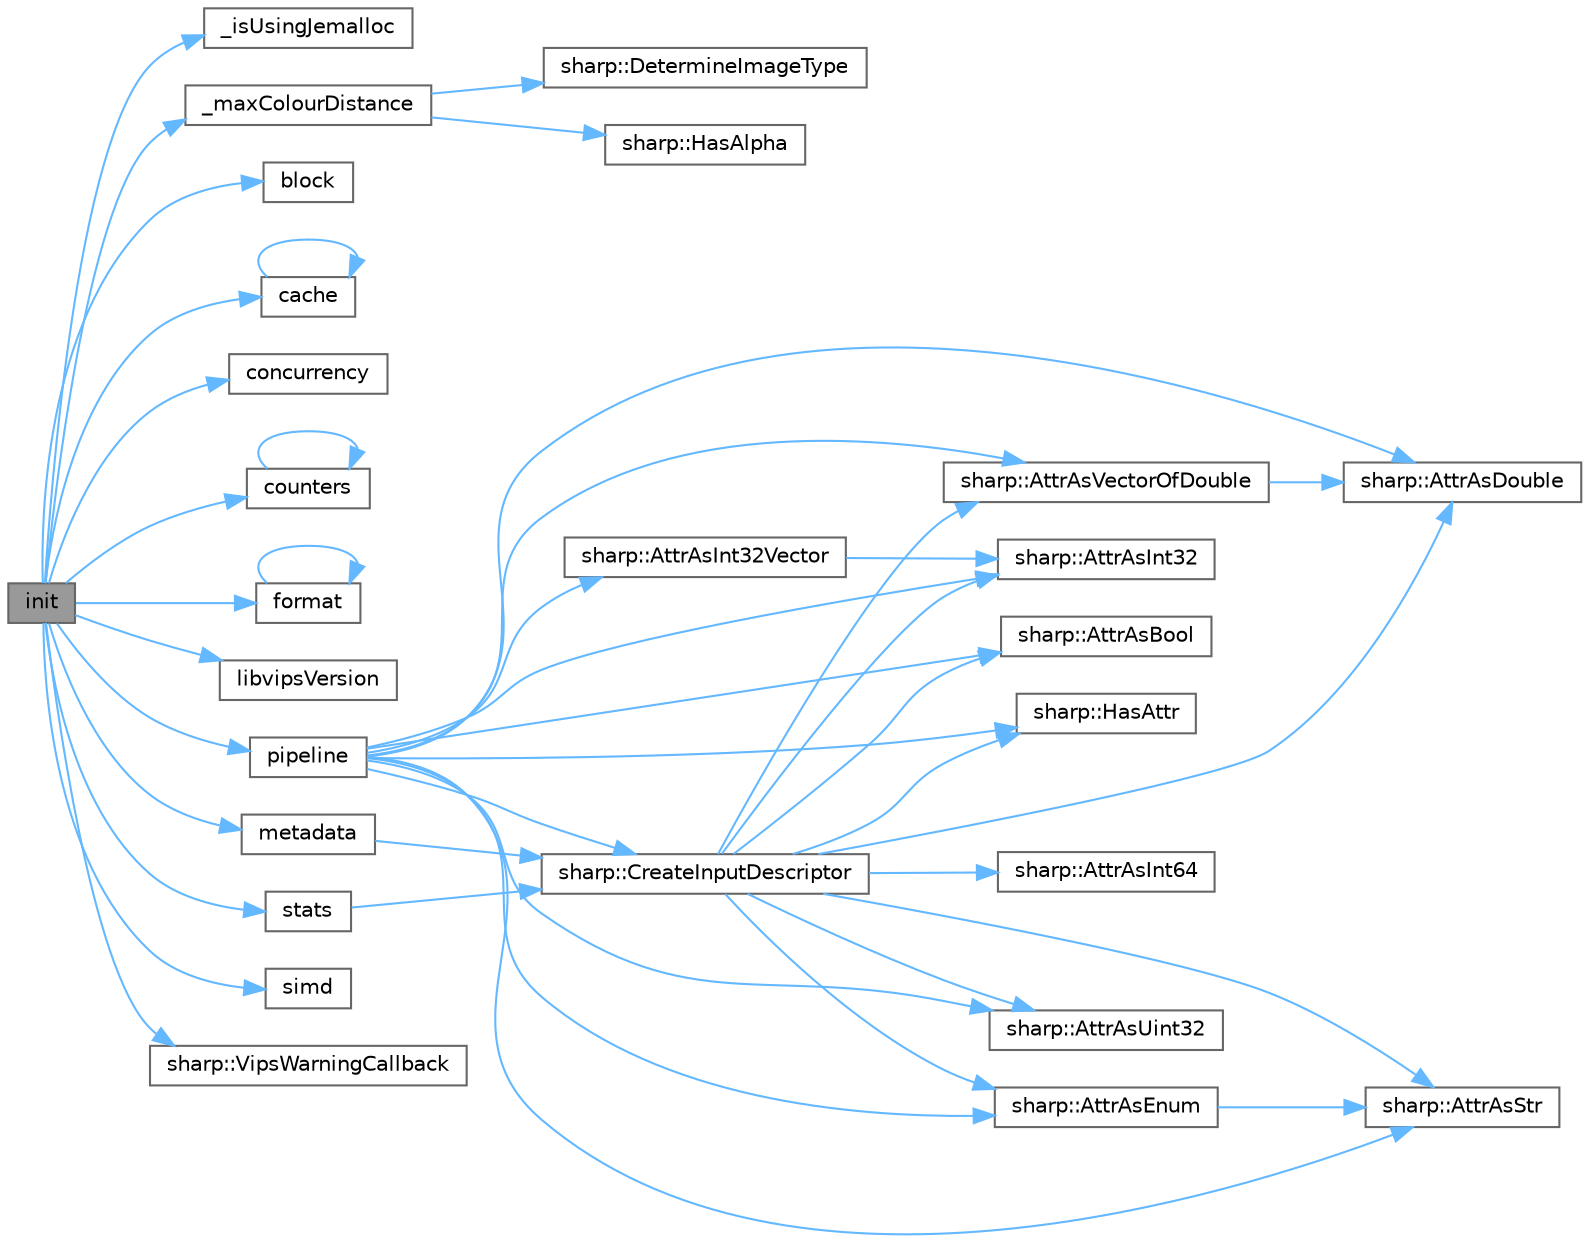digraph "init"
{
 // LATEX_PDF_SIZE
  bgcolor="transparent";
  edge [fontname=Helvetica,fontsize=10,labelfontname=Helvetica,labelfontsize=10];
  node [fontname=Helvetica,fontsize=10,shape=box,height=0.2,width=0.4];
  rankdir="LR";
  Node1 [id="Node000001",label="init",height=0.2,width=0.4,color="gray40", fillcolor="grey60", style="filled", fontcolor="black",tooltip=" "];
  Node1 -> Node2 [id="edge1_Node000001_Node000002",color="steelblue1",style="solid",tooltip=" "];
  Node2 [id="Node000002",label="_isUsingJemalloc",height=0.2,width=0.4,color="grey40", fillcolor="white", style="filled",URL="$utilities_8cc.html#a1eff20127b1b1b6c0800bde8b2a6b84c",tooltip=" "];
  Node1 -> Node3 [id="edge2_Node000001_Node000003",color="steelblue1",style="solid",tooltip=" "];
  Node3 [id="Node000003",label="_maxColourDistance",height=0.2,width=0.4,color="grey40", fillcolor="white", style="filled",URL="$utilities_8cc.html#a9ddfd16e82b4c1dc3e4ade02ac55aa6d",tooltip=" "];
  Node3 -> Node4 [id="edge3_Node000003_Node000004",color="steelblue1",style="solid",tooltip=" "];
  Node4 [id="Node000004",label="sharp::DetermineImageType",height=0.2,width=0.4,color="grey40", fillcolor="white", style="filled",URL="$namespacesharp.html#a0eb20fe29ada937e987b100c9ac9ebb5",tooltip=" "];
  Node3 -> Node5 [id="edge4_Node000003_Node000005",color="steelblue1",style="solid",tooltip=" "];
  Node5 [id="Node000005",label="sharp::HasAlpha",height=0.2,width=0.4,color="grey40", fillcolor="white", style="filled",URL="$namespacesharp.html#ae7eb446a5907852c8888411a1d4d1c93",tooltip=" "];
  Node1 -> Node6 [id="edge5_Node000001_Node000006",color="steelblue1",style="solid",tooltip=" "];
  Node6 [id="Node000006",label="block",height=0.2,width=0.4,color="grey40", fillcolor="white", style="filled",URL="$utilities_8cc.html#a1a6b2a83080c2b53f0975328e183a609",tooltip=" "];
  Node1 -> Node7 [id="edge6_Node000001_Node000007",color="steelblue1",style="solid",tooltip=" "];
  Node7 [id="Node000007",label="cache",height=0.2,width=0.4,color="grey40", fillcolor="white", style="filled",URL="$utilities_8cc.html#a262363a4cff02c38628c21a40e27a999",tooltip=" "];
  Node7 -> Node7 [id="edge7_Node000007_Node000007",color="steelblue1",style="solid",tooltip=" "];
  Node1 -> Node8 [id="edge8_Node000001_Node000008",color="steelblue1",style="solid",tooltip=" "];
  Node8 [id="Node000008",label="concurrency",height=0.2,width=0.4,color="grey40", fillcolor="white", style="filled",URL="$utilities_8cc.html#a0424e1b7be1fdf036f6f00185fd20234",tooltip=" "];
  Node1 -> Node9 [id="edge9_Node000001_Node000009",color="steelblue1",style="solid",tooltip=" "];
  Node9 [id="Node000009",label="counters",height=0.2,width=0.4,color="grey40", fillcolor="white", style="filled",URL="$utilities_8cc.html#a91c97fb32ebe70ea8a12b481e6e1d573",tooltip=" "];
  Node9 -> Node9 [id="edge10_Node000009_Node000009",color="steelblue1",style="solid",tooltip=" "];
  Node1 -> Node10 [id="edge11_Node000001_Node000010",color="steelblue1",style="solid",tooltip=" "];
  Node10 [id="Node000010",label="format",height=0.2,width=0.4,color="grey40", fillcolor="white", style="filled",URL="$utilities_8cc.html#abe24116ee0a218908696f43fe118e24b",tooltip=" "];
  Node10 -> Node10 [id="edge12_Node000010_Node000010",color="steelblue1",style="solid",tooltip=" "];
  Node1 -> Node11 [id="edge13_Node000001_Node000011",color="steelblue1",style="solid",tooltip=" "];
  Node11 [id="Node000011",label="libvipsVersion",height=0.2,width=0.4,color="grey40", fillcolor="white", style="filled",URL="$utilities_8cc.html#a593c02b362a1115ac125483620c608ea",tooltip=" "];
  Node1 -> Node12 [id="edge14_Node000001_Node000012",color="steelblue1",style="solid",tooltip=" "];
  Node12 [id="Node000012",label="metadata",height=0.2,width=0.4,color="grey40", fillcolor="white", style="filled",URL="$metadata_8cc.html#a41e79ba10edda86ca157a10e16c667f0",tooltip=" "];
  Node12 -> Node13 [id="edge15_Node000012_Node000013",color="steelblue1",style="solid",tooltip=" "];
  Node13 [id="Node000013",label="sharp::CreateInputDescriptor",height=0.2,width=0.4,color="grey40", fillcolor="white", style="filled",URL="$namespacesharp.html#a3f2ac7b69894ff11334c3fbf41aa0647",tooltip=" "];
  Node13 -> Node14 [id="edge16_Node000013_Node000014",color="steelblue1",style="solid",tooltip=" "];
  Node14 [id="Node000014",label="sharp::AttrAsBool",height=0.2,width=0.4,color="grey40", fillcolor="white", style="filled",URL="$namespacesharp.html#af3817fce9af91130ae5fbb2dcde21def",tooltip=" "];
  Node13 -> Node15 [id="edge17_Node000013_Node000015",color="steelblue1",style="solid",tooltip=" "];
  Node15 [id="Node000015",label="sharp::AttrAsDouble",height=0.2,width=0.4,color="grey40", fillcolor="white", style="filled",URL="$namespacesharp.html#a1f77973c471508cfdd7ec85346d6ece6",tooltip=" "];
  Node13 -> Node16 [id="edge18_Node000013_Node000016",color="steelblue1",style="solid",tooltip=" "];
  Node16 [id="Node000016",label="sharp::AttrAsEnum",height=0.2,width=0.4,color="grey40", fillcolor="white", style="filled",URL="$namespacesharp.html#a042b4f0e6f24e4e06b0a3811fd87a83b",tooltip=" "];
  Node16 -> Node17 [id="edge19_Node000016_Node000017",color="steelblue1",style="solid",tooltip=" "];
  Node17 [id="Node000017",label="sharp::AttrAsStr",height=0.2,width=0.4,color="grey40", fillcolor="white", style="filled",URL="$namespacesharp.html#a01b7cd6f34c6e691c4155a1e6a6caf50",tooltip=" "];
  Node13 -> Node18 [id="edge20_Node000013_Node000018",color="steelblue1",style="solid",tooltip=" "];
  Node18 [id="Node000018",label="sharp::AttrAsInt32",height=0.2,width=0.4,color="grey40", fillcolor="white", style="filled",URL="$namespacesharp.html#ac9b50ef5d437de0e84dd325f78685e78",tooltip=" "];
  Node13 -> Node19 [id="edge21_Node000013_Node000019",color="steelblue1",style="solid",tooltip=" "];
  Node19 [id="Node000019",label="sharp::AttrAsInt64",height=0.2,width=0.4,color="grey40", fillcolor="white", style="filled",URL="$namespacesharp.html#aaadd45ae9050ebd2377017da15078f26",tooltip=" "];
  Node13 -> Node17 [id="edge22_Node000013_Node000017",color="steelblue1",style="solid",tooltip=" "];
  Node13 -> Node20 [id="edge23_Node000013_Node000020",color="steelblue1",style="solid",tooltip=" "];
  Node20 [id="Node000020",label="sharp::AttrAsUint32",height=0.2,width=0.4,color="grey40", fillcolor="white", style="filled",URL="$namespacesharp.html#aae0d3f5120185df56b4305a9d2b27297",tooltip=" "];
  Node13 -> Node21 [id="edge24_Node000013_Node000021",color="steelblue1",style="solid",tooltip=" "];
  Node21 [id="Node000021",label="sharp::AttrAsVectorOfDouble",height=0.2,width=0.4,color="grey40", fillcolor="white", style="filled",URL="$namespacesharp.html#afd48bb2b07087ce8a51ee9f92da689b9",tooltip=" "];
  Node21 -> Node15 [id="edge25_Node000021_Node000015",color="steelblue1",style="solid",tooltip=" "];
  Node13 -> Node22 [id="edge26_Node000013_Node000022",color="steelblue1",style="solid",tooltip=" "];
  Node22 [id="Node000022",label="sharp::HasAttr",height=0.2,width=0.4,color="grey40", fillcolor="white", style="filled",URL="$namespacesharp.html#a81cfee93c550fc7810df226b1828b0f0",tooltip=" "];
  Node1 -> Node23 [id="edge27_Node000001_Node000023",color="steelblue1",style="solid",tooltip=" "];
  Node23 [id="Node000023",label="pipeline",height=0.2,width=0.4,color="grey40", fillcolor="white", style="filled",URL="$pipeline_8cc.html#a219a66c8cf101fc8c26a5c86edd940f4",tooltip=" "];
  Node23 -> Node14 [id="edge28_Node000023_Node000014",color="steelblue1",style="solid",tooltip=" "];
  Node23 -> Node15 [id="edge29_Node000023_Node000015",color="steelblue1",style="solid",tooltip=" "];
  Node23 -> Node16 [id="edge30_Node000023_Node000016",color="steelblue1",style="solid",tooltip=" "];
  Node23 -> Node18 [id="edge31_Node000023_Node000018",color="steelblue1",style="solid",tooltip=" "];
  Node23 -> Node24 [id="edge32_Node000023_Node000024",color="steelblue1",style="solid",tooltip=" "];
  Node24 [id="Node000024",label="sharp::AttrAsInt32Vector",height=0.2,width=0.4,color="grey40", fillcolor="white", style="filled",URL="$namespacesharp.html#a730218392f181f720b76a81453720f32",tooltip=" "];
  Node24 -> Node18 [id="edge33_Node000024_Node000018",color="steelblue1",style="solid",tooltip=" "];
  Node23 -> Node17 [id="edge34_Node000023_Node000017",color="steelblue1",style="solid",tooltip=" "];
  Node23 -> Node20 [id="edge35_Node000023_Node000020",color="steelblue1",style="solid",tooltip=" "];
  Node23 -> Node21 [id="edge36_Node000023_Node000021",color="steelblue1",style="solid",tooltip=" "];
  Node23 -> Node13 [id="edge37_Node000023_Node000013",color="steelblue1",style="solid",tooltip=" "];
  Node23 -> Node22 [id="edge38_Node000023_Node000022",color="steelblue1",style="solid",tooltip=" "];
  Node1 -> Node25 [id="edge39_Node000001_Node000025",color="steelblue1",style="solid",tooltip=" "];
  Node25 [id="Node000025",label="simd",height=0.2,width=0.4,color="grey40", fillcolor="white", style="filled",URL="$utilities_8cc.html#ac28ee2f16b88ed4740f102ec683e43e1",tooltip=" "];
  Node1 -> Node26 [id="edge40_Node000001_Node000026",color="steelblue1",style="solid",tooltip=" "];
  Node26 [id="Node000026",label="stats",height=0.2,width=0.4,color="grey40", fillcolor="white", style="filled",URL="$stats_8cc.html#ab981ca1894aa565c428ab273a3e95db2",tooltip=" "];
  Node26 -> Node13 [id="edge41_Node000026_Node000013",color="steelblue1",style="solid",tooltip=" "];
  Node1 -> Node27 [id="edge42_Node000001_Node000027",color="steelblue1",style="solid",tooltip=" "];
  Node27 [id="Node000027",label="sharp::VipsWarningCallback",height=0.2,width=0.4,color="grey40", fillcolor="white", style="filled",URL="$namespacesharp.html#affff22065cab2ec3acc0a09bf438ce78",tooltip=" "];
}
